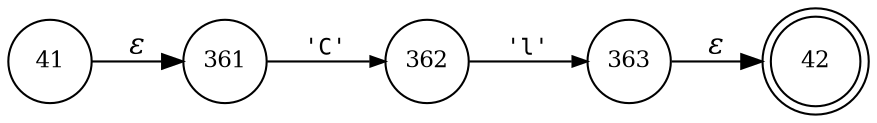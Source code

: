 digraph ATN {
rankdir=LR;
s42[fontsize=11, label="42", shape=doublecircle, fixedsize=true, width=.6];
s41[fontsize=11,label="41", shape=circle, fixedsize=true, width=.55, peripheries=1];
s361[fontsize=11,label="361", shape=circle, fixedsize=true, width=.55, peripheries=1];
s362[fontsize=11,label="362", shape=circle, fixedsize=true, width=.55, peripheries=1];
s363[fontsize=11,label="363", shape=circle, fixedsize=true, width=.55, peripheries=1];
s41 -> s361 [fontname="Times-Italic", label="&epsilon;"];
s361 -> s362 [fontsize=11, fontname="Courier", arrowsize=.7, label = "'C'", arrowhead = normal];
s362 -> s363 [fontsize=11, fontname="Courier", arrowsize=.7, label = "'l'", arrowhead = normal];
s363 -> s42 [fontname="Times-Italic", label="&epsilon;"];
}